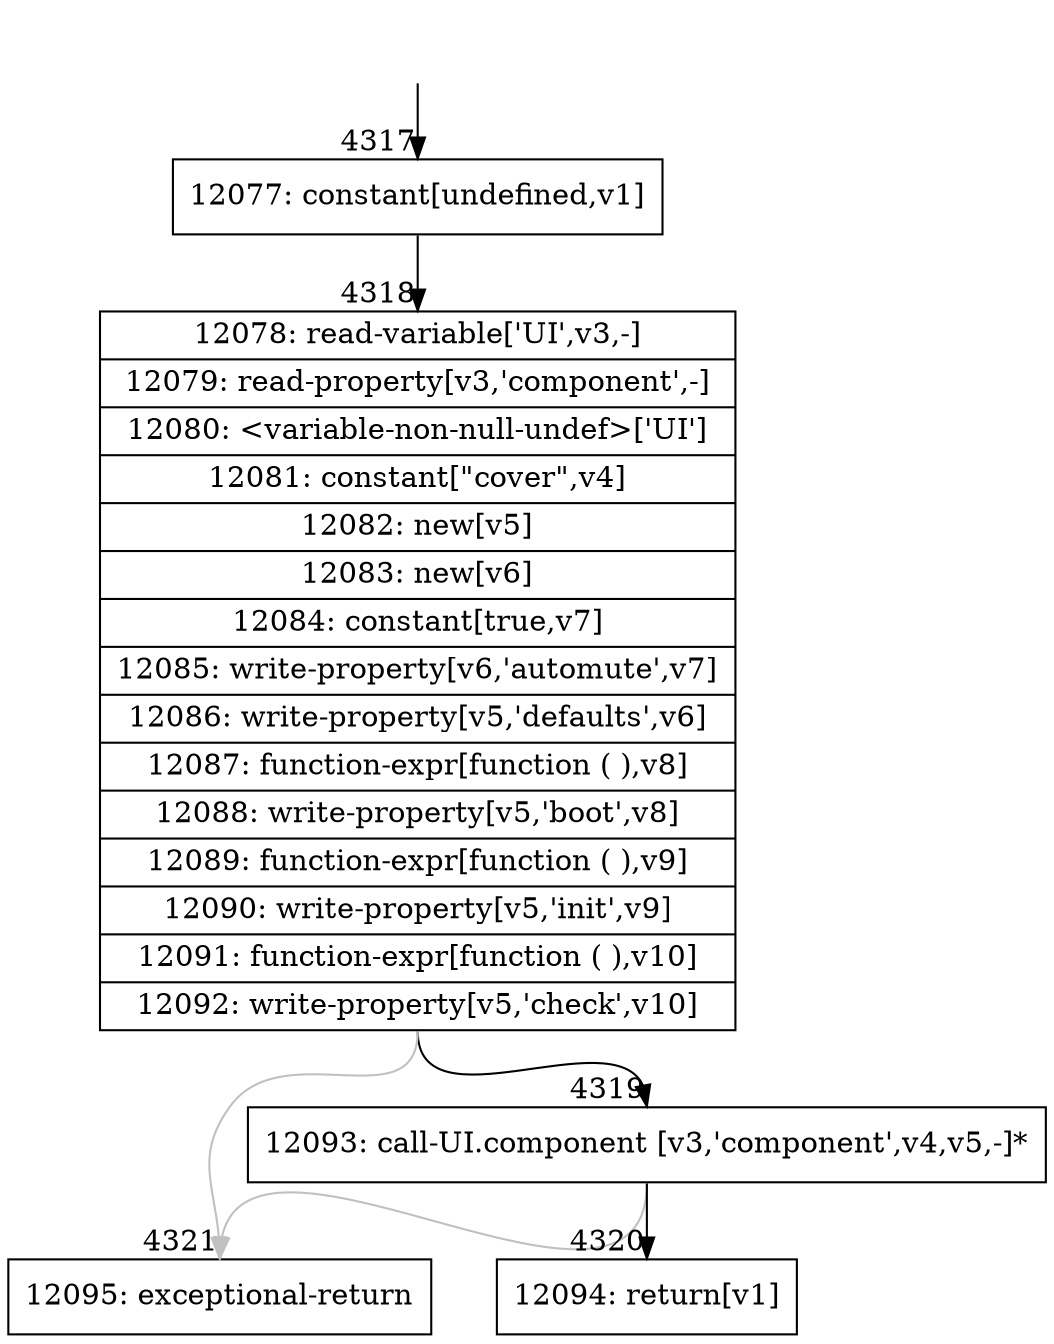 digraph {
rankdir="TD"
BB_entry308[shape=none,label=""];
BB_entry308 -> BB4317 [tailport=s, headport=n, headlabel="    4317"]
BB4317 [shape=record label="{12077: constant[undefined,v1]}" ] 
BB4317 -> BB4318 [tailport=s, headport=n, headlabel="      4318"]
BB4318 [shape=record label="{12078: read-variable['UI',v3,-]|12079: read-property[v3,'component',-]|12080: \<variable-non-null-undef\>['UI']|12081: constant[\"cover\",v4]|12082: new[v5]|12083: new[v6]|12084: constant[true,v7]|12085: write-property[v6,'automute',v7]|12086: write-property[v5,'defaults',v6]|12087: function-expr[function ( ),v8]|12088: write-property[v5,'boot',v8]|12089: function-expr[function ( ),v9]|12090: write-property[v5,'init',v9]|12091: function-expr[function ( ),v10]|12092: write-property[v5,'check',v10]}" ] 
BB4318 -> BB4319 [tailport=s, headport=n, headlabel="      4319"]
BB4318 -> BB4321 [tailport=s, headport=n, color=gray, headlabel="      4321"]
BB4319 [shape=record label="{12093: call-UI.component [v3,'component',v4,v5,-]*}" ] 
BB4319 -> BB4320 [tailport=s, headport=n, headlabel="      4320"]
BB4319 -> BB4321 [tailport=s, headport=n, color=gray]
BB4320 [shape=record label="{12094: return[v1]}" ] 
BB4321 [shape=record label="{12095: exceptional-return}" ] 
//#$~ 3287
}
